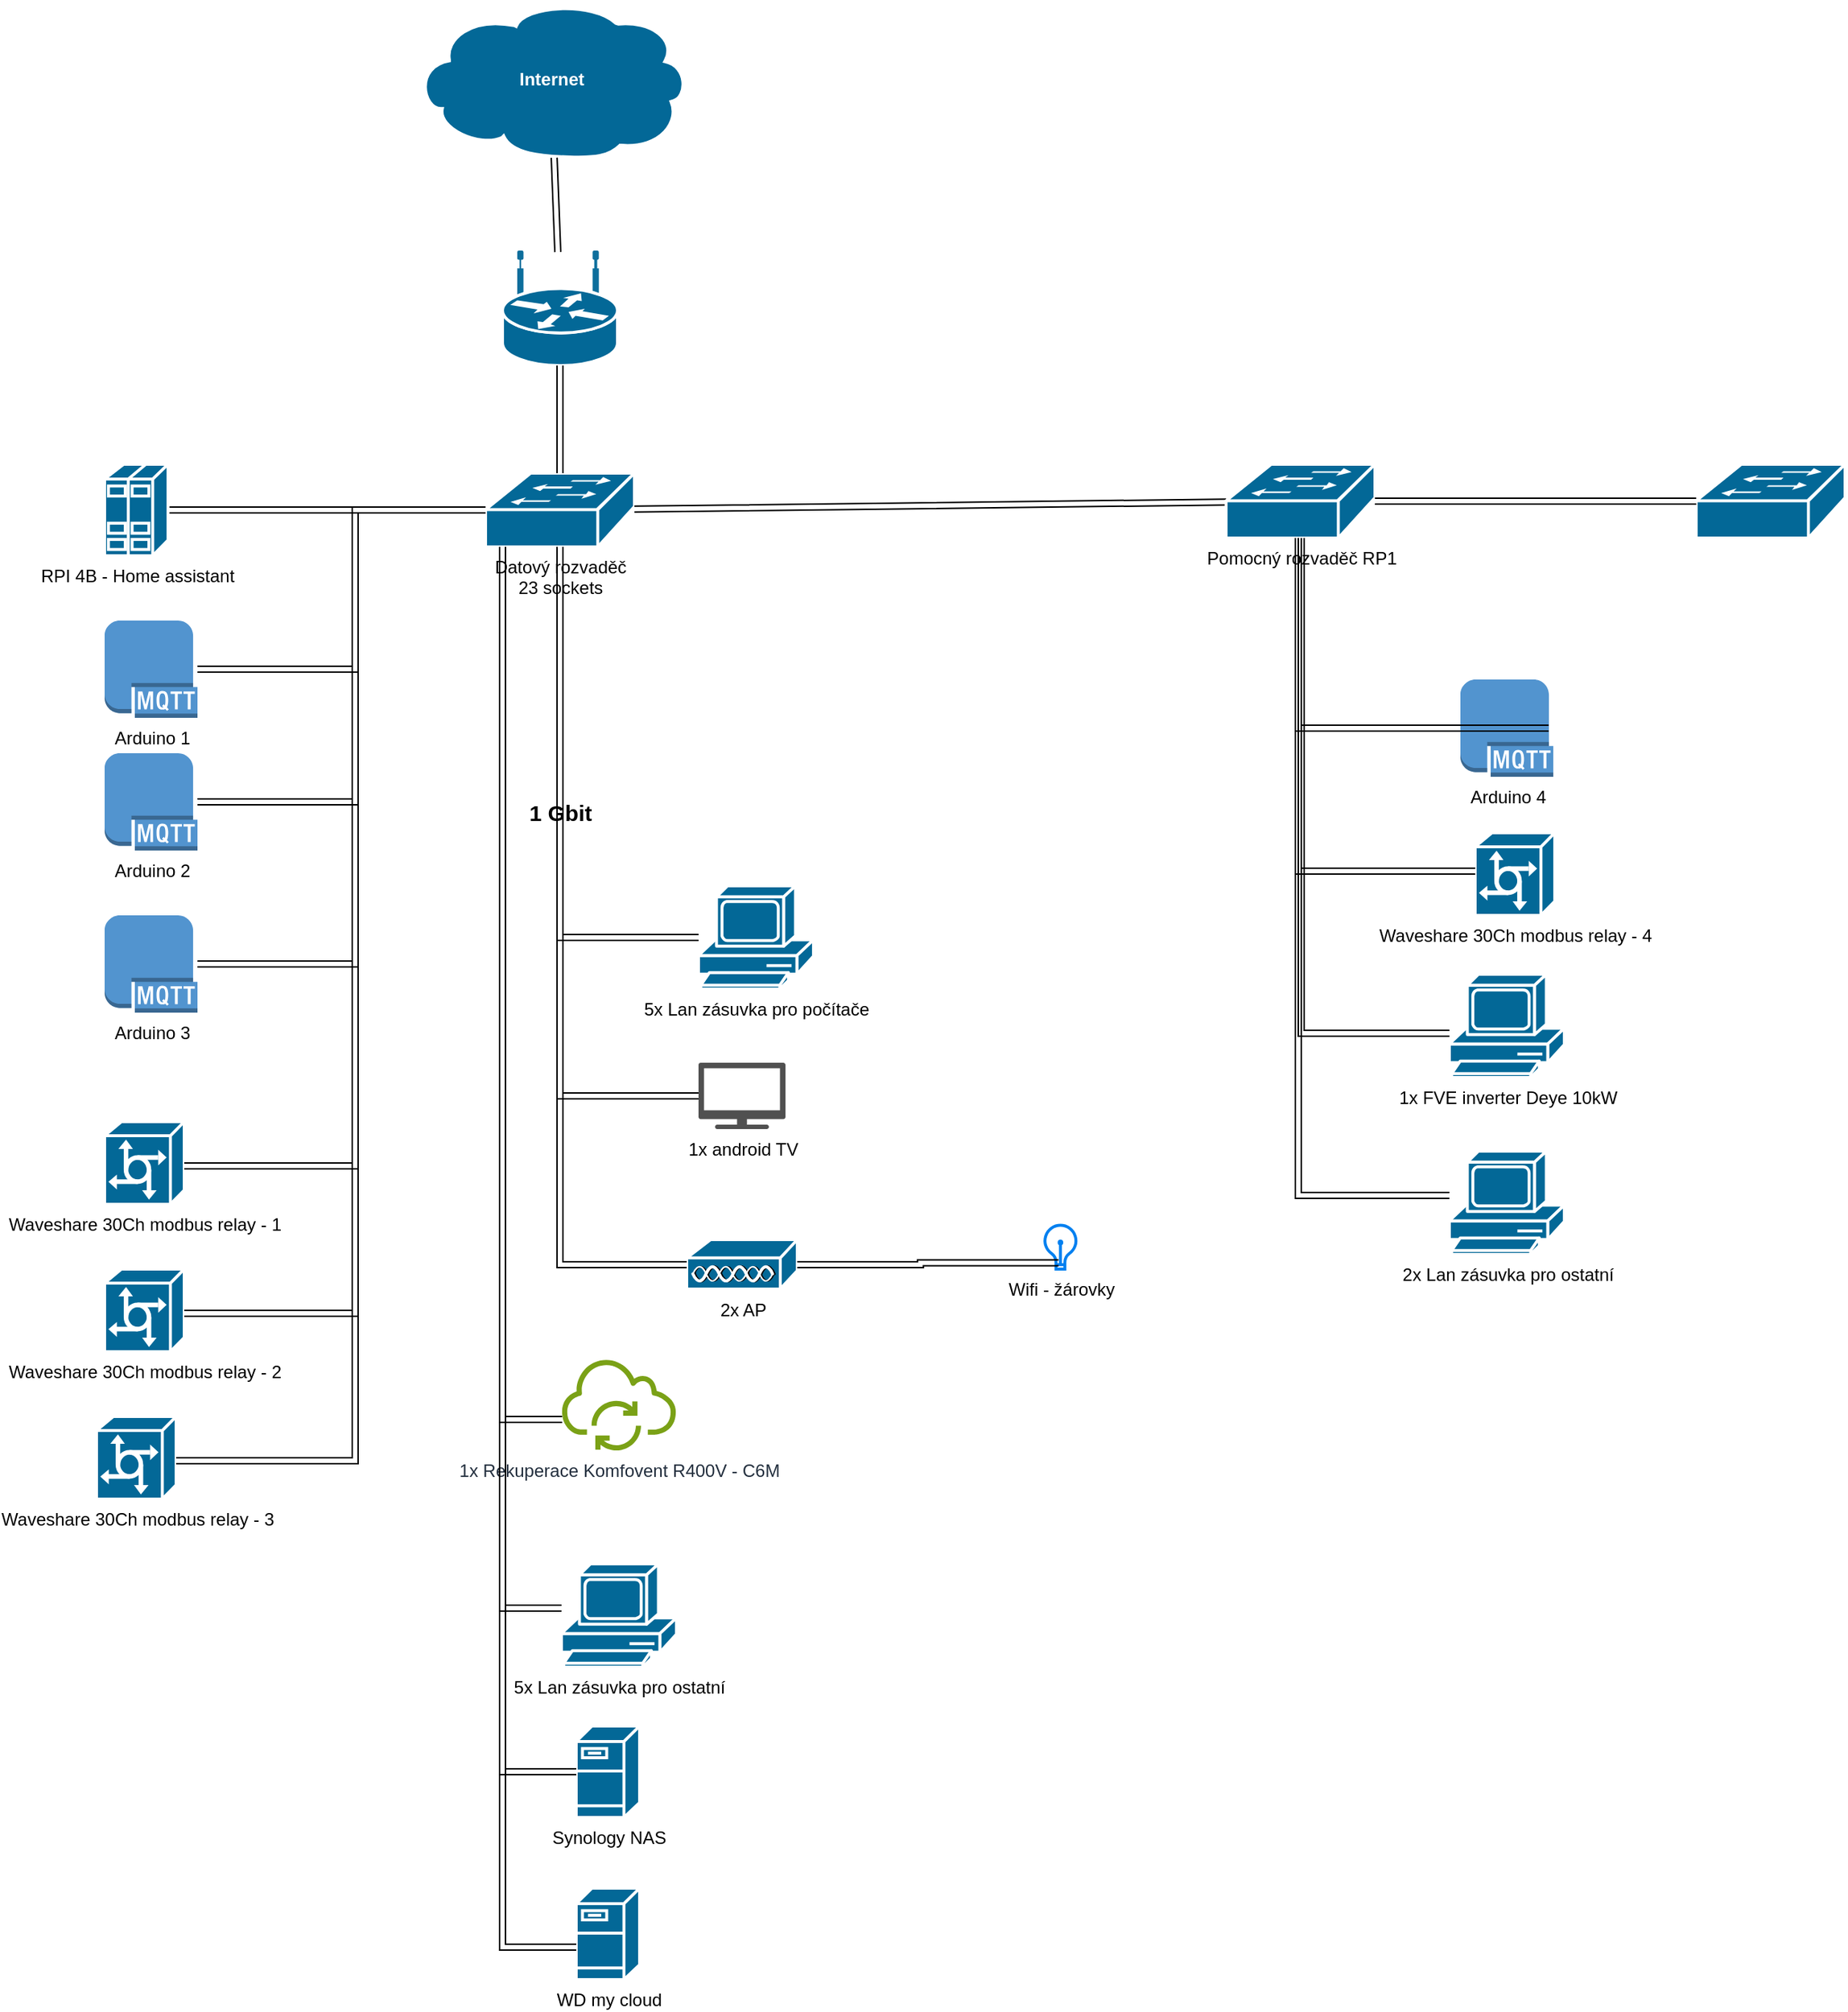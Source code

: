 <mxfile version="26.1.3">
  <diagram id="6a731a19-8d31-9384-78a2-239565b7b9f0" name="Page-1">
    <mxGraphModel dx="1288" dy="718" grid="1" gridSize="10" guides="1" tooltips="1" connect="1" arrows="1" fold="1" page="1" pageScale="1" pageWidth="827" pageHeight="1169" background="none" math="0" shadow="0">
      <root>
        <mxCell id="0" />
        <mxCell id="1" parent="0" />
        <mxCell id="5yECqGZ0epXN8AQ9EOm3-2257" value="Internet" style="shape=mxgraph.cisco.storage.cloud;sketch=0;html=1;pointerEvents=1;dashed=0;fillColor=#036897;strokeColor=#ffffff;strokeWidth=2;verticalLabelPosition=middle;verticalAlign=middle;align=center;outlineConnect=0;labelPosition=center;fontStyle=1;fontColor=#FFFFFF;" vertex="1" parent="1">
          <mxGeometry x="330" y="50" width="186" height="106" as="geometry" />
        </mxCell>
        <mxCell id="5yECqGZ0epXN8AQ9EOm3-2258" value="" style="shape=mxgraph.cisco.routers.wireless_router;html=1;pointerEvents=1;dashed=0;fillColor=#036897;strokeColor=#ffffff;strokeWidth=2;verticalLabelPosition=bottom;verticalAlign=top;align=center;outlineConnect=0;" vertex="1" parent="1">
          <mxGeometry x="390" y="220" width="78" height="77" as="geometry" />
        </mxCell>
        <mxCell id="5yECqGZ0epXN8AQ9EOm3-2259" value="Datový rozvaděč&lt;div&gt;23 sockets&lt;/div&gt;" style="shape=mxgraph.cisco.switches.workgroup_switch;sketch=0;html=1;pointerEvents=1;dashed=0;fillColor=#036897;strokeColor=#ffffff;strokeWidth=2;verticalLabelPosition=bottom;verticalAlign=top;align=center;outlineConnect=0;" vertex="1" parent="1">
          <mxGeometry x="378.5" y="370" width="101" height="50" as="geometry" />
        </mxCell>
        <mxCell id="5yECqGZ0epXN8AQ9EOm3-2262" value="" style="edgeStyle=none;rounded=0;orthogonalLoop=1;jettySize=auto;html=1;shape=link;" edge="1" parent="1" source="5yECqGZ0epXN8AQ9EOm3-2275" target="5yECqGZ0epXN8AQ9EOm3-2259">
          <mxGeometry relative="1" as="geometry">
            <mxPoint x="174" y="397.713" as="sourcePoint" />
            <mxPoint x="254" y="398.0" as="targetPoint" />
          </mxGeometry>
        </mxCell>
        <mxCell id="5yECqGZ0epXN8AQ9EOm3-2263" value="" style="edgeStyle=none;rounded=0;orthogonalLoop=1;jettySize=auto;html=1;shape=link;" edge="1" parent="1" source="5yECqGZ0epXN8AQ9EOm3-2259" target="5yECqGZ0epXN8AQ9EOm3-2258">
          <mxGeometry relative="1" as="geometry">
            <mxPoint x="173.5" y="322" as="sourcePoint" />
            <mxPoint x="378.5" y="320" as="targetPoint" />
          </mxGeometry>
        </mxCell>
        <mxCell id="5yECqGZ0epXN8AQ9EOm3-2264" value="" style="edgeStyle=none;rounded=0;orthogonalLoop=1;jettySize=auto;html=1;shape=link;" edge="1" parent="1" source="5yECqGZ0epXN8AQ9EOm3-2258" target="5yECqGZ0epXN8AQ9EOm3-2257">
          <mxGeometry relative="1" as="geometry">
            <mxPoint x="439" y="380" as="sourcePoint" />
            <mxPoint x="439" y="307" as="targetPoint" />
          </mxGeometry>
        </mxCell>
        <mxCell id="5yECqGZ0epXN8AQ9EOm3-2265" value="Arduino 1" style="outlineConnect=0;dashed=0;verticalLabelPosition=bottom;verticalAlign=top;align=center;html=1;shape=mxgraph.aws3.mqtt_protocol;fillColor=#5294CF;gradientColor=none;" vertex="1" parent="1">
          <mxGeometry x="120" y="470" width="63" height="66" as="geometry" />
        </mxCell>
        <mxCell id="5yECqGZ0epXN8AQ9EOm3-2266" value="Arduino 2" style="outlineConnect=0;dashed=0;verticalLabelPosition=bottom;verticalAlign=top;align=center;html=1;shape=mxgraph.aws3.mqtt_protocol;fillColor=#5294CF;gradientColor=none;" vertex="1" parent="1">
          <mxGeometry x="120" y="560" width="63" height="66" as="geometry" />
        </mxCell>
        <mxCell id="5yECqGZ0epXN8AQ9EOm3-2267" value="Arduino 3" style="outlineConnect=0;dashed=0;verticalLabelPosition=bottom;verticalAlign=top;align=center;html=1;shape=mxgraph.aws3.mqtt_protocol;fillColor=#5294CF;gradientColor=none;" vertex="1" parent="1">
          <mxGeometry x="120" y="670" width="63" height="66" as="geometry" />
        </mxCell>
        <mxCell id="5yECqGZ0epXN8AQ9EOm3-2268" value="Arduino 4" style="outlineConnect=0;dashed=0;verticalLabelPosition=bottom;verticalAlign=top;align=center;html=1;shape=mxgraph.aws3.mqtt_protocol;fillColor=#5294CF;gradientColor=none;" vertex="1" parent="1">
          <mxGeometry x="1040" y="510" width="63" height="66" as="geometry" />
        </mxCell>
        <mxCell id="5yECqGZ0epXN8AQ9EOm3-2269" value="" style="edgeStyle=orthogonalEdgeStyle;rounded=0;orthogonalLoop=1;jettySize=auto;html=1;shape=link;" edge="1" parent="1" source="5yECqGZ0epXN8AQ9EOm3-2265" target="5yECqGZ0epXN8AQ9EOm3-2259">
          <mxGeometry relative="1" as="geometry">
            <mxPoint x="184" y="408" as="sourcePoint" />
            <mxPoint x="389" y="406" as="targetPoint" />
            <Array as="points">
              <mxPoint x="290" y="503" />
              <mxPoint x="290" y="395" />
            </Array>
          </mxGeometry>
        </mxCell>
        <mxCell id="5yECqGZ0epXN8AQ9EOm3-2270" value="" style="edgeStyle=orthogonalEdgeStyle;rounded=0;orthogonalLoop=1;jettySize=auto;html=1;shape=link;" edge="1" parent="1" source="5yECqGZ0epXN8AQ9EOm3-2266" target="5yECqGZ0epXN8AQ9EOm3-2259">
          <mxGeometry relative="1" as="geometry">
            <mxPoint x="193" y="501" as="sourcePoint" />
            <mxPoint x="389" y="425" as="targetPoint" />
            <Array as="points">
              <mxPoint x="290" y="593" />
              <mxPoint x="290" y="395" />
            </Array>
          </mxGeometry>
        </mxCell>
        <mxCell id="5yECqGZ0epXN8AQ9EOm3-2271" value="" style="edgeStyle=orthogonalEdgeStyle;rounded=0;orthogonalLoop=1;jettySize=auto;html=1;shape=link;" edge="1" parent="1" source="5yECqGZ0epXN8AQ9EOm3-2267" target="5yECqGZ0epXN8AQ9EOm3-2259">
          <mxGeometry relative="1" as="geometry">
            <mxPoint x="203" y="511" as="sourcePoint" />
            <mxPoint x="399" y="435" as="targetPoint" />
            <Array as="points">
              <mxPoint x="290" y="703" />
              <mxPoint x="290" y="395" />
            </Array>
          </mxGeometry>
        </mxCell>
        <mxCell id="5yECqGZ0epXN8AQ9EOm3-2272" value="" style="edgeStyle=none;rounded=0;orthogonalLoop=1;jettySize=auto;html=1;shape=link;" edge="1" parent="1" source="5yECqGZ0epXN8AQ9EOm3-2273" target="5yECqGZ0epXN8AQ9EOm3-2259">
          <mxGeometry relative="1" as="geometry">
            <mxPoint x="191" y="680" as="sourcePoint" />
            <mxPoint x="416" y="430" as="targetPoint" />
          </mxGeometry>
        </mxCell>
        <mxCell id="5yECqGZ0epXN8AQ9EOm3-2273" value="Pomocný rozvaděč RP1" style="shape=mxgraph.cisco.switches.workgroup_switch;sketch=0;html=1;pointerEvents=1;dashed=0;fillColor=#036897;strokeColor=#ffffff;strokeWidth=2;verticalLabelPosition=bottom;verticalAlign=top;align=center;outlineConnect=0;" vertex="1" parent="1">
          <mxGeometry x="881" y="364" width="101" height="50" as="geometry" />
        </mxCell>
        <mxCell id="5yECqGZ0epXN8AQ9EOm3-2274" value="" style="edgeStyle=orthogonalEdgeStyle;rounded=0;orthogonalLoop=1;jettySize=auto;html=1;shape=link;entryX=0.95;entryY=0.5;entryDx=0;entryDy=0;entryPerimeter=0;" edge="1" parent="1" source="5yECqGZ0epXN8AQ9EOm3-2273" target="5yECqGZ0epXN8AQ9EOm3-2268">
          <mxGeometry relative="1" as="geometry">
            <mxPoint x="590" y="405" as="sourcePoint" />
            <mxPoint x="490" y="405" as="targetPoint" />
            <Array as="points">
              <mxPoint x="930" y="543" />
            </Array>
          </mxGeometry>
        </mxCell>
        <mxCell id="5yECqGZ0epXN8AQ9EOm3-2275" value="RPI 4B - Home assistant" style="shape=mxgraph.cisco.servers.standard_host;sketch=0;html=1;pointerEvents=1;dashed=0;fillColor=#036897;strokeColor=#ffffff;strokeWidth=2;verticalLabelPosition=bottom;verticalAlign=top;align=center;outlineConnect=0;" vertex="1" parent="1">
          <mxGeometry x="120" y="364" width="43" height="62" as="geometry" />
        </mxCell>
        <mxCell id="5yECqGZ0epXN8AQ9EOm3-2276" value="Waveshare 30Ch modbus relay - 1" style="shape=mxgraph.cisco.servers.communications_server;sketch=0;html=1;pointerEvents=1;dashed=0;fillColor=#036897;strokeColor=#ffffff;strokeWidth=2;verticalLabelPosition=bottom;verticalAlign=top;align=center;outlineConnect=0;" vertex="1" parent="1">
          <mxGeometry x="120" y="810" width="54" height="56" as="geometry" />
        </mxCell>
        <mxCell id="5yECqGZ0epXN8AQ9EOm3-2277" value="Waveshare 30Ch modbus relay - 2" style="shape=mxgraph.cisco.servers.communications_server;sketch=0;html=1;pointerEvents=1;dashed=0;fillColor=#036897;strokeColor=#ffffff;strokeWidth=2;verticalLabelPosition=bottom;verticalAlign=top;align=center;outlineConnect=0;" vertex="1" parent="1">
          <mxGeometry x="120" y="910" width="54" height="56" as="geometry" />
        </mxCell>
        <mxCell id="5yECqGZ0epXN8AQ9EOm3-2278" value="Waveshare 30Ch modbus relay - 3" style="shape=mxgraph.cisco.servers.communications_server;sketch=0;html=1;pointerEvents=1;dashed=0;fillColor=#036897;strokeColor=#ffffff;strokeWidth=2;verticalLabelPosition=bottom;verticalAlign=top;align=center;outlineConnect=0;" vertex="1" parent="1">
          <mxGeometry x="114.5" y="1010" width="54" height="56" as="geometry" />
        </mxCell>
        <mxCell id="5yECqGZ0epXN8AQ9EOm3-2279" value="Waveshare 30Ch modbus relay - 4" style="shape=mxgraph.cisco.servers.communications_server;sketch=0;html=1;pointerEvents=1;dashed=0;fillColor=#036897;strokeColor=#ffffff;strokeWidth=2;verticalLabelPosition=bottom;verticalAlign=top;align=center;outlineConnect=0;" vertex="1" parent="1">
          <mxGeometry x="1050" y="614" width="54" height="56" as="geometry" />
        </mxCell>
        <mxCell id="5yECqGZ0epXN8AQ9EOm3-2280" value="" style="edgeStyle=orthogonalEdgeStyle;rounded=0;orthogonalLoop=1;jettySize=auto;html=1;shape=link;" edge="1" parent="1" source="5yECqGZ0epXN8AQ9EOm3-2279" target="5yECqGZ0epXN8AQ9EOm3-2273">
          <mxGeometry relative="1" as="geometry">
            <mxPoint x="532.5" y="798" as="sourcePoint" />
            <mxPoint x="728.5" y="490" as="targetPoint" />
            <Array as="points">
              <mxPoint x="930" y="640" />
            </Array>
          </mxGeometry>
        </mxCell>
        <mxCell id="5yECqGZ0epXN8AQ9EOm3-2281" value="" style="edgeStyle=orthogonalEdgeStyle;rounded=0;orthogonalLoop=1;jettySize=auto;html=1;shape=link;" edge="1" parent="1" source="5yECqGZ0epXN8AQ9EOm3-2276" target="5yECqGZ0epXN8AQ9EOm3-2259">
          <mxGeometry relative="1" as="geometry">
            <mxPoint x="193" y="713" as="sourcePoint" />
            <mxPoint x="389" y="405" as="targetPoint" />
            <Array as="points">
              <mxPoint x="290" y="840" />
              <mxPoint x="290" y="395" />
            </Array>
          </mxGeometry>
        </mxCell>
        <mxCell id="5yECqGZ0epXN8AQ9EOm3-2283" value="" style="edgeStyle=orthogonalEdgeStyle;rounded=0;orthogonalLoop=1;jettySize=auto;html=1;shape=link;" edge="1" parent="1" source="5yECqGZ0epXN8AQ9EOm3-2277" target="5yECqGZ0epXN8AQ9EOm3-2259">
          <mxGeometry relative="1" as="geometry">
            <mxPoint x="200" y="870" as="sourcePoint" />
            <mxPoint x="389" y="405" as="targetPoint" />
            <Array as="points">
              <mxPoint x="290" y="940" />
              <mxPoint x="290" y="395" />
            </Array>
          </mxGeometry>
        </mxCell>
        <mxCell id="5yECqGZ0epXN8AQ9EOm3-2284" value="" style="edgeStyle=orthogonalEdgeStyle;rounded=0;orthogonalLoop=1;jettySize=auto;html=1;shape=link;" edge="1" parent="1" source="5yECqGZ0epXN8AQ9EOm3-2278" target="5yECqGZ0epXN8AQ9EOm3-2259">
          <mxGeometry relative="1" as="geometry">
            <mxPoint x="184" y="950" as="sourcePoint" />
            <mxPoint x="389" y="415" as="targetPoint" />
            <Array as="points">
              <mxPoint x="290" y="1040" />
              <mxPoint x="290" y="395" />
            </Array>
          </mxGeometry>
        </mxCell>
        <mxCell id="5yECqGZ0epXN8AQ9EOm3-2285" value="5x Lan zásuvka pro počítače" style="shape=mxgraph.cisco.computers_and_peripherals.pc;sketch=0;html=1;pointerEvents=1;dashed=0;fillColor=#036897;strokeColor=#ffffff;strokeWidth=2;verticalLabelPosition=bottom;verticalAlign=top;align=center;outlineConnect=0;" vertex="1" parent="1">
          <mxGeometry x="523" y="650" width="78" height="70" as="geometry" />
        </mxCell>
        <mxCell id="5yECqGZ0epXN8AQ9EOm3-2286" value="&lt;b&gt;&lt;font style=&quot;font-size: 15px;&quot;&gt;1 Gbit&lt;/font&gt;&lt;/b&gt;" style="edgeStyle=orthogonalEdgeStyle;rounded=0;orthogonalLoop=1;jettySize=auto;html=1;shape=link;" edge="1" parent="1" source="5yECqGZ0epXN8AQ9EOm3-2285" target="5yECqGZ0epXN8AQ9EOm3-2259">
          <mxGeometry relative="1" as="geometry">
            <mxPoint x="590" y="405" as="sourcePoint" />
            <mxPoint x="490" y="405" as="targetPoint" />
          </mxGeometry>
        </mxCell>
        <mxCell id="5yECqGZ0epXN8AQ9EOm3-2287" value="5x Lan zásuvka pro ostatní" style="shape=mxgraph.cisco.computers_and_peripherals.pc;sketch=0;html=1;pointerEvents=1;dashed=0;fillColor=#036897;strokeColor=#ffffff;strokeWidth=2;verticalLabelPosition=bottom;verticalAlign=top;align=center;outlineConnect=0;" vertex="1" parent="1">
          <mxGeometry x="430" y="1110" width="78" height="70" as="geometry" />
        </mxCell>
        <mxCell id="5yECqGZ0epXN8AQ9EOm3-2288" value="" style="edgeStyle=orthogonalEdgeStyle;rounded=0;orthogonalLoop=1;jettySize=auto;html=1;shape=link;" edge="1" parent="1" source="5yECqGZ0epXN8AQ9EOm3-2287" target="5yECqGZ0epXN8AQ9EOm3-2259">
          <mxGeometry relative="1" as="geometry">
            <mxPoint x="620" y="695" as="sourcePoint" />
            <mxPoint x="439" y="430" as="targetPoint" />
            <Array as="points">
              <mxPoint x="390" y="1140" />
            </Array>
          </mxGeometry>
        </mxCell>
        <mxCell id="5yECqGZ0epXN8AQ9EOm3-2289" value="1x android TV" style="sketch=0;pointerEvents=1;shadow=0;dashed=0;html=1;strokeColor=none;fillColor=#505050;labelPosition=center;verticalLabelPosition=bottom;verticalAlign=top;outlineConnect=0;align=center;shape=mxgraph.office.devices.tv;" vertex="1" parent="1">
          <mxGeometry x="523" y="770" width="59" height="45" as="geometry" />
        </mxCell>
        <mxCell id="5yECqGZ0epXN8AQ9EOm3-2290" value="" style="edgeStyle=orthogonalEdgeStyle;rounded=0;orthogonalLoop=1;jettySize=auto;html=1;shape=link;" edge="1" parent="1" source="5yECqGZ0epXN8AQ9EOm3-2289" target="5yECqGZ0epXN8AQ9EOm3-2259">
          <mxGeometry relative="1" as="geometry">
            <mxPoint x="580" y="875" as="sourcePoint" />
            <mxPoint x="399" y="480" as="targetPoint" />
          </mxGeometry>
        </mxCell>
        <mxCell id="5yECqGZ0epXN8AQ9EOm3-2291" value="" style="shape=mxgraph.cisco.switches.workgroup_switch;sketch=0;html=1;pointerEvents=1;dashed=0;fillColor=#036897;strokeColor=#ffffff;strokeWidth=2;verticalLabelPosition=bottom;verticalAlign=top;align=center;outlineConnect=0;" vertex="1" parent="1">
          <mxGeometry x="1200" y="364" width="101" height="50" as="geometry" />
        </mxCell>
        <mxCell id="5yECqGZ0epXN8AQ9EOm3-2292" value="1x FVE inverter Deye 10kW&lt;div&gt;&lt;br&gt;&lt;/div&gt;" style="shape=mxgraph.cisco.computers_and_peripherals.pc;sketch=0;html=1;pointerEvents=1;dashed=0;fillColor=#036897;strokeColor=#ffffff;strokeWidth=2;verticalLabelPosition=bottom;verticalAlign=top;align=center;outlineConnect=0;" vertex="1" parent="1">
          <mxGeometry x="1032.5" y="710" width="78" height="70" as="geometry" />
        </mxCell>
        <mxCell id="5yECqGZ0epXN8AQ9EOm3-2295" value="" style="edgeStyle=orthogonalEdgeStyle;rounded=0;orthogonalLoop=1;jettySize=auto;html=1;shape=link;" edge="1" parent="1" source="5yECqGZ0epXN8AQ9EOm3-2292" target="5yECqGZ0epXN8AQ9EOm3-2273">
          <mxGeometry relative="1" as="geometry">
            <mxPoint x="848" y="650" as="sourcePoint" />
            <mxPoint x="942" y="424" as="targetPoint" />
            <Array as="points">
              <mxPoint x="932" y="750" />
            </Array>
          </mxGeometry>
        </mxCell>
        <mxCell id="5yECqGZ0epXN8AQ9EOm3-2296" value="1x Rekuperace Komfovent R400V - C6M" style="sketch=0;outlineConnect=0;fontColor=#232F3E;gradientColor=none;fillColor=#7AA116;strokeColor=none;dashed=0;verticalLabelPosition=bottom;verticalAlign=top;align=center;html=1;fontSize=12;fontStyle=0;aspect=fixed;pointerEvents=1;shape=mxgraph.aws4.iot_over_the_air_update;" vertex="1" parent="1">
          <mxGeometry x="430" y="970" width="78" height="63" as="geometry" />
        </mxCell>
        <mxCell id="5yECqGZ0epXN8AQ9EOm3-2300" value="" style="edgeStyle=orthogonalEdgeStyle;rounded=0;orthogonalLoop=1;jettySize=auto;html=1;shape=link;" edge="1" parent="1" source="5yECqGZ0epXN8AQ9EOm3-2296" target="5yECqGZ0epXN8AQ9EOm3-2259">
          <mxGeometry relative="1" as="geometry">
            <mxPoint x="533" y="802" as="sourcePoint" />
            <mxPoint x="439" y="430" as="targetPoint" />
            <Array as="points">
              <mxPoint x="390" y="1012" />
            </Array>
          </mxGeometry>
        </mxCell>
        <mxCell id="5yECqGZ0epXN8AQ9EOm3-2302" value="2x AP" style="shape=mxgraph.cisco.misc.access_point;sketch=0;html=1;pointerEvents=1;dashed=0;fillColor=#036897;strokeColor=#ffffff;strokeWidth=2;verticalLabelPosition=bottom;verticalAlign=top;align=center;outlineConnect=0;" vertex="1" parent="1">
          <mxGeometry x="515" y="890" width="75" height="34" as="geometry" />
        </mxCell>
        <mxCell id="5yECqGZ0epXN8AQ9EOm3-2303" value="" style="edgeStyle=orthogonalEdgeStyle;rounded=0;orthogonalLoop=1;jettySize=auto;html=1;shape=link;" edge="1" parent="1" source="5yECqGZ0epXN8AQ9EOm3-2302" target="5yECqGZ0epXN8AQ9EOm3-2259">
          <mxGeometry relative="1" as="geometry">
            <mxPoint x="533" y="802" as="sourcePoint" />
            <mxPoint x="439" y="430" as="targetPoint" />
          </mxGeometry>
        </mxCell>
        <mxCell id="5yECqGZ0epXN8AQ9EOm3-2304" value="" style="edgeStyle=none;rounded=0;orthogonalLoop=1;jettySize=auto;html=1;shape=link;" edge="1" parent="1" source="5yECqGZ0epXN8AQ9EOm3-2291" target="5yECqGZ0epXN8AQ9EOm3-2273">
          <mxGeometry relative="1" as="geometry">
            <mxPoint x="1271" y="310" as="sourcePoint" />
            <mxPoint x="870" y="314" as="targetPoint" />
          </mxGeometry>
        </mxCell>
        <mxCell id="5yECqGZ0epXN8AQ9EOm3-2305" value="Synology NAS" style="shape=mxgraph.cisco.servers.fileserver;sketch=0;html=1;pointerEvents=1;dashed=0;fillColor=#036897;strokeColor=#ffffff;strokeWidth=2;verticalLabelPosition=bottom;verticalAlign=top;align=center;outlineConnect=0;" vertex="1" parent="1">
          <mxGeometry x="440" y="1220" width="43" height="62" as="geometry" />
        </mxCell>
        <mxCell id="5yECqGZ0epXN8AQ9EOm3-2306" value="" style="edgeStyle=orthogonalEdgeStyle;rounded=0;orthogonalLoop=1;jettySize=auto;html=1;shape=link;" edge="1" parent="1" source="5yECqGZ0epXN8AQ9EOm3-2305" target="5yECqGZ0epXN8AQ9EOm3-2259">
          <mxGeometry relative="1" as="geometry">
            <mxPoint x="532" y="1150" as="sourcePoint" />
            <mxPoint x="400" y="430" as="targetPoint" />
            <Array as="points">
              <mxPoint x="390" y="1251" />
            </Array>
          </mxGeometry>
        </mxCell>
        <mxCell id="5yECqGZ0epXN8AQ9EOm3-2307" value="WD my cloud" style="shape=mxgraph.cisco.servers.fileserver;sketch=0;html=1;pointerEvents=1;dashed=0;fillColor=#036897;strokeColor=#ffffff;strokeWidth=2;verticalLabelPosition=bottom;verticalAlign=top;align=center;outlineConnect=0;" vertex="1" parent="1">
          <mxGeometry x="440" y="1330" width="43" height="62" as="geometry" />
        </mxCell>
        <mxCell id="5yECqGZ0epXN8AQ9EOm3-2308" value="" style="edgeStyle=orthogonalEdgeStyle;rounded=0;orthogonalLoop=1;jettySize=auto;html=1;shape=link;" edge="1" parent="1" source="5yECqGZ0epXN8AQ9EOm3-2307" target="5yECqGZ0epXN8AQ9EOm3-2259">
          <mxGeometry relative="1" as="geometry">
            <mxPoint x="541" y="1261" as="sourcePoint" />
            <mxPoint x="400" y="430" as="targetPoint" />
            <Array as="points">
              <mxPoint x="390" y="1370" />
            </Array>
          </mxGeometry>
        </mxCell>
        <mxCell id="5yECqGZ0epXN8AQ9EOm3-2309" value="Wifi - žárovky" style="html=1;verticalLabelPosition=bottom;align=center;labelBackgroundColor=#ffffff;verticalAlign=top;strokeWidth=2;strokeColor=#0080F0;shadow=0;dashed=0;shape=mxgraph.ios7.icons.lightbulb;" vertex="1" parent="1">
          <mxGeometry x="757.2" y="880.3" width="22.8" height="29.7" as="geometry" />
        </mxCell>
        <mxCell id="5yECqGZ0epXN8AQ9EOm3-2310" value="" style="edgeStyle=orthogonalEdgeStyle;rounded=0;orthogonalLoop=1;jettySize=auto;html=1;shape=link;exitX=0.443;exitY=0.859;exitDx=0;exitDy=0;exitPerimeter=0;" edge="1" parent="1" source="5yECqGZ0epXN8AQ9EOm3-2309" target="5yECqGZ0epXN8AQ9EOm3-2302">
          <mxGeometry relative="1" as="geometry">
            <mxPoint x="1046" y="1065.48" as="sourcePoint" />
            <mxPoint x="960" y="578.48" as="targetPoint" />
          </mxGeometry>
        </mxCell>
        <mxCell id="5yECqGZ0epXN8AQ9EOm3-2311" value="2x Lan zásuvka pro ostatní" style="shape=mxgraph.cisco.computers_and_peripherals.pc;sketch=0;html=1;pointerEvents=1;dashed=0;fillColor=#036897;strokeColor=#ffffff;strokeWidth=2;verticalLabelPosition=bottom;verticalAlign=top;align=center;outlineConnect=0;" vertex="1" parent="1">
          <mxGeometry x="1032.5" y="830" width="78" height="70" as="geometry" />
        </mxCell>
        <mxCell id="5yECqGZ0epXN8AQ9EOm3-2312" value="" style="edgeStyle=orthogonalEdgeStyle;rounded=0;orthogonalLoop=1;jettySize=auto;html=1;shape=link;" edge="1" parent="1" source="5yECqGZ0epXN8AQ9EOm3-2311" target="5yECqGZ0epXN8AQ9EOm3-2273">
          <mxGeometry relative="1" as="geometry">
            <mxPoint x="1043" y="760" as="sourcePoint" />
            <mxPoint x="942" y="424" as="targetPoint" />
            <Array as="points">
              <mxPoint x="930" y="860" />
            </Array>
          </mxGeometry>
        </mxCell>
      </root>
    </mxGraphModel>
  </diagram>
</mxfile>

